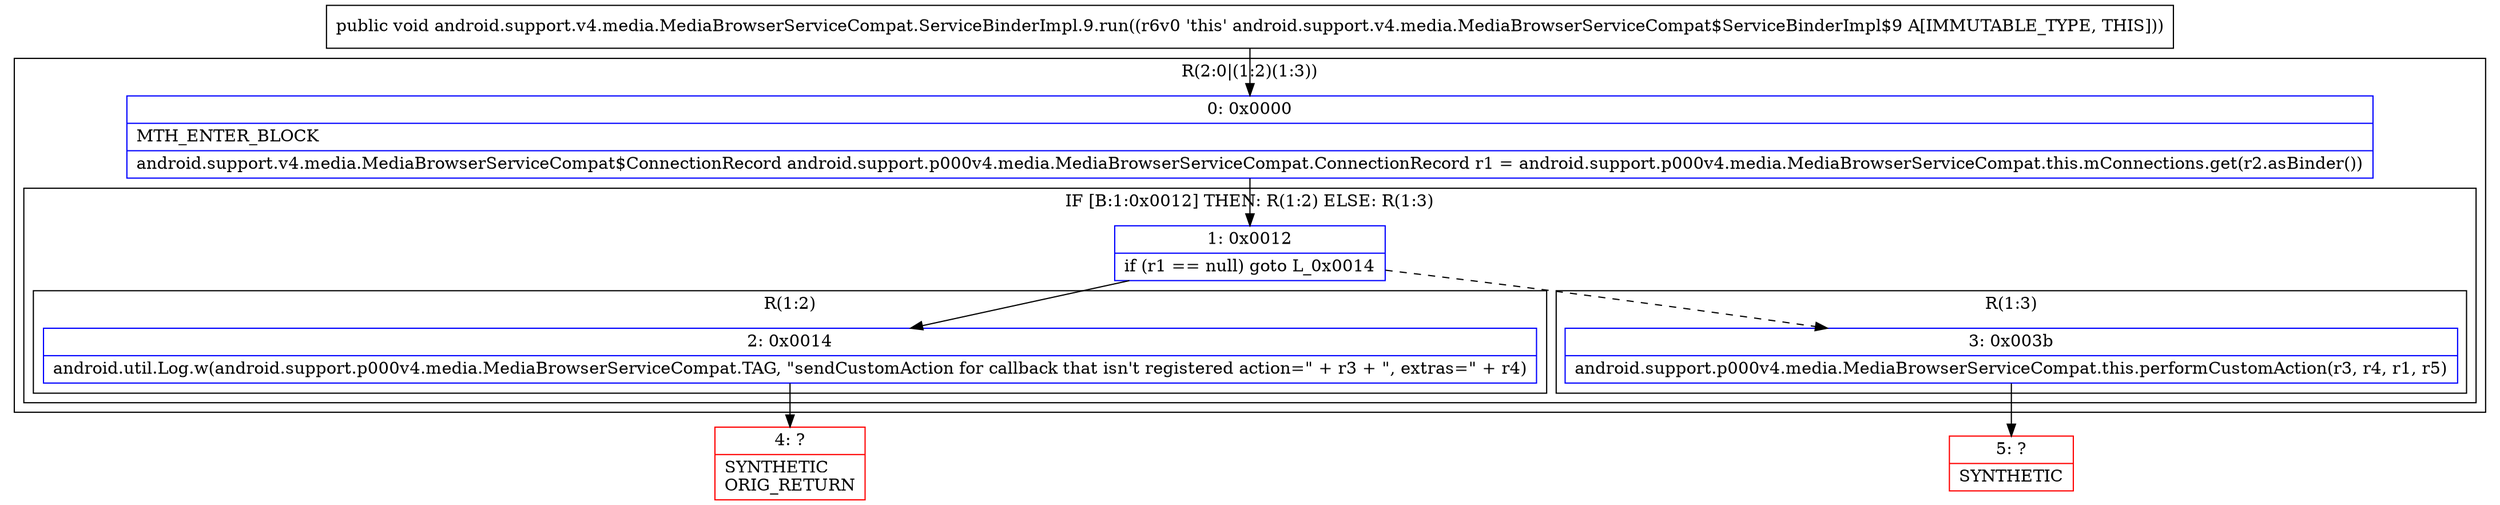digraph "CFG forandroid.support.v4.media.MediaBrowserServiceCompat.ServiceBinderImpl.9.run()V" {
subgraph cluster_Region_1802576240 {
label = "R(2:0|(1:2)(1:3))";
node [shape=record,color=blue];
Node_0 [shape=record,label="{0\:\ 0x0000|MTH_ENTER_BLOCK\l|android.support.v4.media.MediaBrowserServiceCompat$ConnectionRecord android.support.p000v4.media.MediaBrowserServiceCompat.ConnectionRecord r1 = android.support.p000v4.media.MediaBrowserServiceCompat.this.mConnections.get(r2.asBinder())\l}"];
subgraph cluster_IfRegion_1480058856 {
label = "IF [B:1:0x0012] THEN: R(1:2) ELSE: R(1:3)";
node [shape=record,color=blue];
Node_1 [shape=record,label="{1\:\ 0x0012|if (r1 == null) goto L_0x0014\l}"];
subgraph cluster_Region_1934983705 {
label = "R(1:2)";
node [shape=record,color=blue];
Node_2 [shape=record,label="{2\:\ 0x0014|android.util.Log.w(android.support.p000v4.media.MediaBrowserServiceCompat.TAG, \"sendCustomAction for callback that isn't registered action=\" + r3 + \", extras=\" + r4)\l}"];
}
subgraph cluster_Region_204730919 {
label = "R(1:3)";
node [shape=record,color=blue];
Node_3 [shape=record,label="{3\:\ 0x003b|android.support.p000v4.media.MediaBrowserServiceCompat.this.performCustomAction(r3, r4, r1, r5)\l}"];
}
}
}
Node_4 [shape=record,color=red,label="{4\:\ ?|SYNTHETIC\lORIG_RETURN\l}"];
Node_5 [shape=record,color=red,label="{5\:\ ?|SYNTHETIC\l}"];
MethodNode[shape=record,label="{public void android.support.v4.media.MediaBrowserServiceCompat.ServiceBinderImpl.9.run((r6v0 'this' android.support.v4.media.MediaBrowserServiceCompat$ServiceBinderImpl$9 A[IMMUTABLE_TYPE, THIS])) }"];
MethodNode -> Node_0;
Node_0 -> Node_1;
Node_1 -> Node_2;
Node_1 -> Node_3[style=dashed];
Node_2 -> Node_4;
Node_3 -> Node_5;
}

